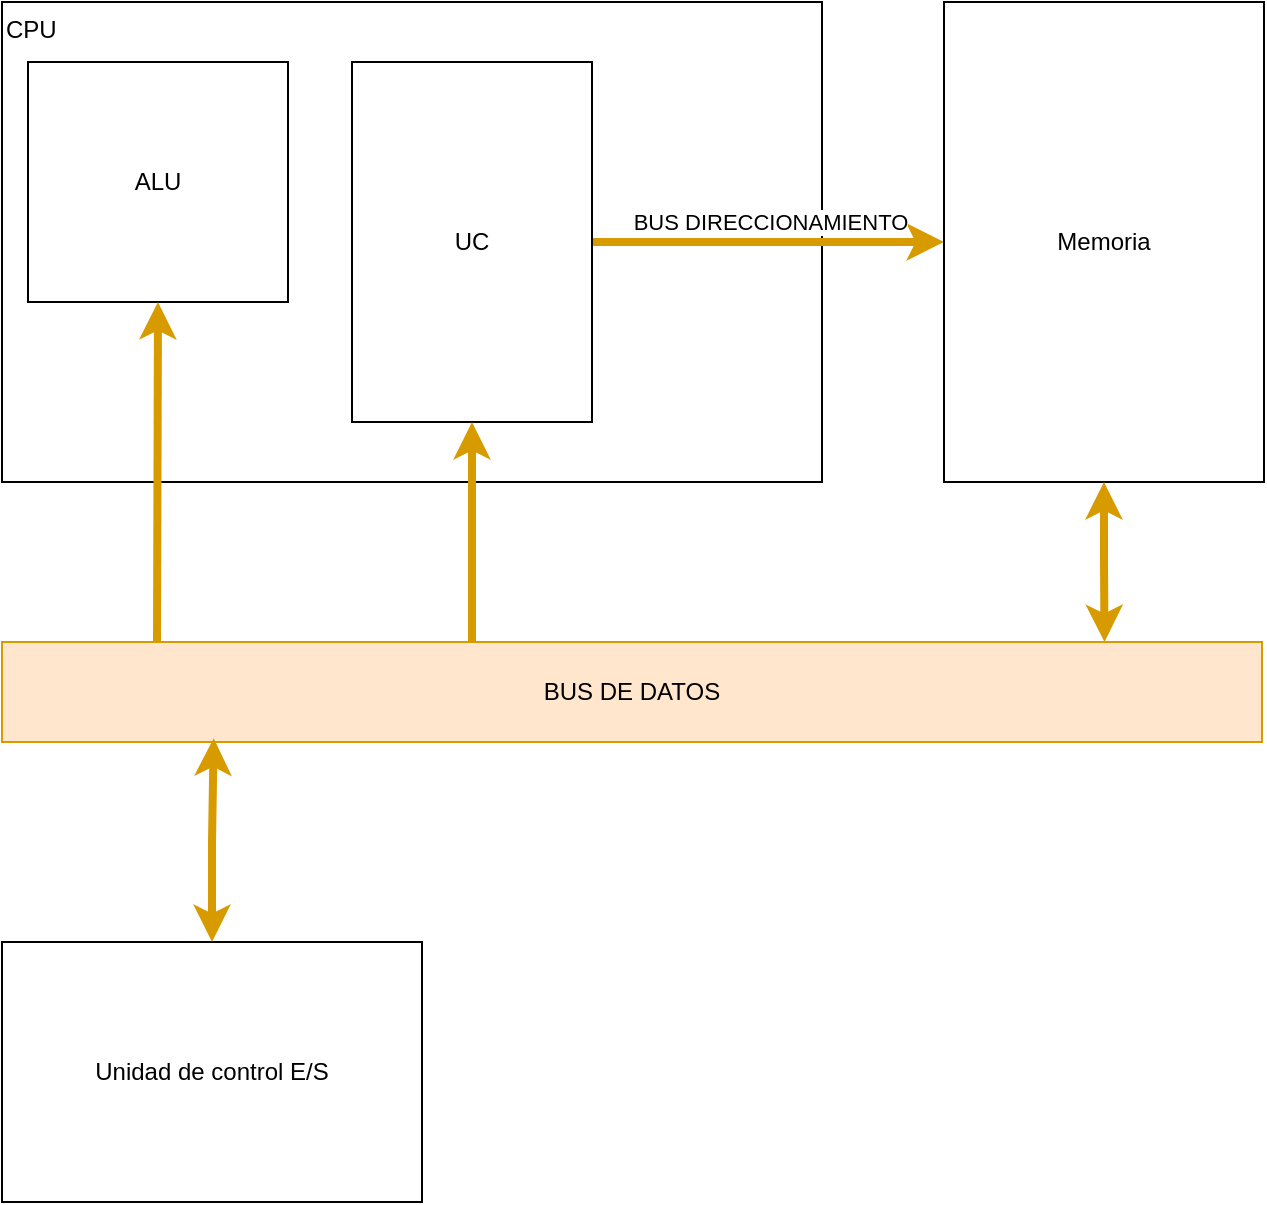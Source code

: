 <mxfile version="24.7.17">
  <diagram name="Página-1" id="TRtnDZyN9nC9OqxUh2jW">
    <mxGraphModel dx="1122" dy="967" grid="1" gridSize="10" guides="1" tooltips="1" connect="1" arrows="1" fold="1" page="1" pageScale="1" pageWidth="827" pageHeight="1169" math="0" shadow="0">
      <root>
        <mxCell id="0" />
        <mxCell id="1" parent="0" />
        <mxCell id="jqq9ydsBA2zocowobNKo-1" value="CPU" style="rounded=0;whiteSpace=wrap;html=1;align=left;verticalAlign=top;" vertex="1" parent="1">
          <mxGeometry x="30" y="210" width="410" height="240" as="geometry" />
        </mxCell>
        <mxCell id="jqq9ydsBA2zocowobNKo-2" value="ALU" style="rounded=0;whiteSpace=wrap;html=1;" vertex="1" parent="1">
          <mxGeometry x="43" y="240" width="130" height="120" as="geometry" />
        </mxCell>
        <mxCell id="jqq9ydsBA2zocowobNKo-11" style="edgeStyle=orthogonalEdgeStyle;rounded=0;orthogonalLoop=1;jettySize=auto;html=1;exitX=1;exitY=0.5;exitDx=0;exitDy=0;fillColor=#ffe6cc;strokeColor=#d79b00;strokeWidth=4;" edge="1" parent="1" source="jqq9ydsBA2zocowobNKo-3" target="jqq9ydsBA2zocowobNKo-5">
          <mxGeometry relative="1" as="geometry" />
        </mxCell>
        <mxCell id="jqq9ydsBA2zocowobNKo-12" value="BUS DIRECCIONAMIENTO" style="edgeLabel;html=1;align=center;verticalAlign=middle;resizable=0;points=[];" vertex="1" connectable="0" parent="jqq9ydsBA2zocowobNKo-11">
          <mxGeometry x="-0.614" y="-1" relative="1" as="geometry">
            <mxPoint x="55" y="-11" as="offset" />
          </mxGeometry>
        </mxCell>
        <mxCell id="jqq9ydsBA2zocowobNKo-3" value="UC" style="rounded=0;whiteSpace=wrap;html=1;" vertex="1" parent="1">
          <mxGeometry x="205" y="240" width="120" height="180" as="geometry" />
        </mxCell>
        <mxCell id="jqq9ydsBA2zocowobNKo-7" style="edgeStyle=orthogonalEdgeStyle;rounded=0;orthogonalLoop=1;jettySize=auto;html=1;exitX=0.373;exitY=0.005;exitDx=0;exitDy=0;entryX=0.5;entryY=1;entryDx=0;entryDy=0;exitPerimeter=0;strokeWidth=4;fillColor=#ffe6cc;strokeColor=#d79b00;" edge="1" parent="1" source="jqq9ydsBA2zocowobNKo-4" target="jqq9ydsBA2zocowobNKo-3">
          <mxGeometry relative="1" as="geometry">
            <mxPoint x="265" y="530" as="sourcePoint" />
          </mxGeometry>
        </mxCell>
        <mxCell id="jqq9ydsBA2zocowobNKo-8" style="edgeStyle=orthogonalEdgeStyle;rounded=0;orthogonalLoop=1;jettySize=auto;html=1;exitX=0.25;exitY=0;exitDx=0;exitDy=0;entryX=0.5;entryY=1;entryDx=0;entryDy=0;strokeWidth=4;fillColor=#ffe6cc;strokeColor=#d79b00;" edge="1" parent="1" target="jqq9ydsBA2zocowobNKo-2">
          <mxGeometry relative="1" as="geometry">
            <mxPoint x="107.5" y="530" as="sourcePoint" />
          </mxGeometry>
        </mxCell>
        <mxCell id="jqq9ydsBA2zocowobNKo-4" value="BUS DE DATOS" style="rounded=0;whiteSpace=wrap;html=1;fillColor=#ffe6cc;strokeColor=#d79b00;" vertex="1" parent="1">
          <mxGeometry x="30" y="530" width="630" height="50" as="geometry" />
        </mxCell>
        <mxCell id="jqq9ydsBA2zocowobNKo-5" value="Memoria" style="rounded=0;whiteSpace=wrap;html=1;" vertex="1" parent="1">
          <mxGeometry x="501" y="210" width="160" height="240" as="geometry" />
        </mxCell>
        <mxCell id="jqq9ydsBA2zocowobNKo-6" value="Unidad de control E/S" style="rounded=0;whiteSpace=wrap;html=1;" vertex="1" parent="1">
          <mxGeometry x="30" y="680" width="210" height="130" as="geometry" />
        </mxCell>
        <mxCell id="jqq9ydsBA2zocowobNKo-9" style="edgeStyle=orthogonalEdgeStyle;rounded=0;orthogonalLoop=1;jettySize=auto;html=1;exitX=0.5;exitY=1;exitDx=0;exitDy=0;entryX=0.875;entryY=0;entryDx=0;entryDy=0;entryPerimeter=0;startArrow=classic;startFill=1;strokeWidth=4;fillColor=#ffe6cc;strokeColor=#d79b00;" edge="1" parent="1" source="jqq9ydsBA2zocowobNKo-5" target="jqq9ydsBA2zocowobNKo-4">
          <mxGeometry relative="1" as="geometry" />
        </mxCell>
        <mxCell id="jqq9ydsBA2zocowobNKo-10" style="edgeStyle=orthogonalEdgeStyle;rounded=0;orthogonalLoop=1;jettySize=auto;html=1;exitX=0.5;exitY=0;exitDx=0;exitDy=0;entryX=0.168;entryY=0.963;entryDx=0;entryDy=0;entryPerimeter=0;startArrow=classic;startFill=1;strokeWidth=4;fillColor=#ffe6cc;strokeColor=#d79b00;" edge="1" parent="1" source="jqq9ydsBA2zocowobNKo-6" target="jqq9ydsBA2zocowobNKo-4">
          <mxGeometry relative="1" as="geometry">
            <Array as="points">
              <mxPoint x="135" y="630" />
              <mxPoint x="136" y="630" />
            </Array>
          </mxGeometry>
        </mxCell>
      </root>
    </mxGraphModel>
  </diagram>
</mxfile>
